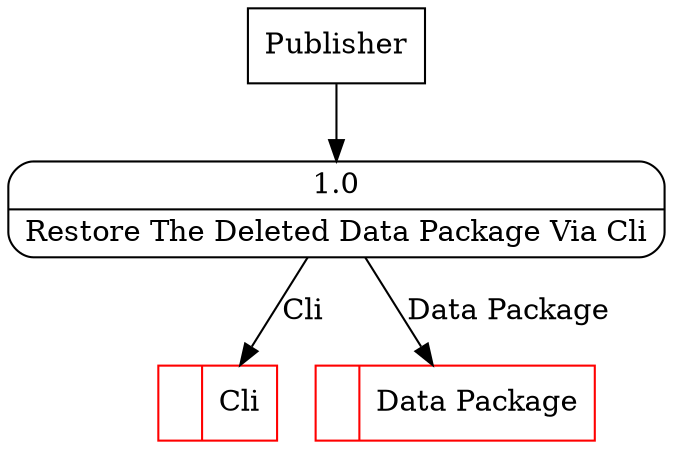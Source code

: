 digraph dfd2{ 
node[shape=record]
200 [label="<f0>  |<f1> Cli " color=red];
201 [label="<f0>  |<f1> Data Package " color=red];
202 [label="Publisher" shape=box];
203 [label="{<f0> 1.0|<f1> Restore The Deleted Data Package Via Cli }" shape=Mrecord];
202 -> 203
203 -> 201 [label="Data Package"]
203 -> 200 [label="Cli"]
}